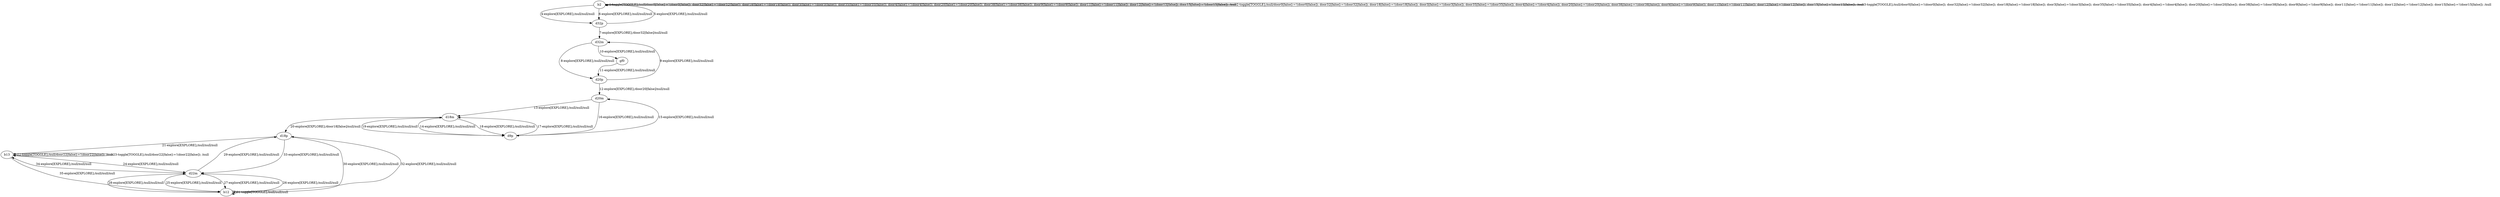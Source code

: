 # Total number of goals covered by this test: 1
# d22m --> b13

digraph g {
"b2" -> "b2" [label = "1-toggle[TOGGLE];/null/door0[false]:=!(door0[false]); door32[false]:=!(door32[false]); door18[false]:=!(door18[false]); door3[false]:=!(door3[false]); door35[false]:=!(door35[false]); door4[false]:=!(door4[false]); door20[false]:=!(door20[false]); door38[false]:=!(door38[false]); door9[false]:=!(door9[false]); door11[false]:=!(door11[false]); door12[false]:=!(door12[false]); door15[false]:=!(door15[false]); /null"];
"b2" -> "b2" [label = "2-toggle[TOGGLE];/null/door0[false]:=!(door0[false]); door32[false]:=!(door32[false]); door18[false]:=!(door18[false]); door3[false]:=!(door3[false]); door35[false]:=!(door35[false]); door4[false]:=!(door4[false]); door20[false]:=!(door20[false]); door38[false]:=!(door38[false]); door9[false]:=!(door9[false]); door11[false]:=!(door11[false]); door12[false]:=!(door12[false]); door15[false]:=!(door15[false]); /null"];
"b2" -> "b2" [label = "3-toggle[TOGGLE];/null/door0[false]:=!(door0[false]); door32[false]:=!(door32[false]); door18[false]:=!(door18[false]); door3[false]:=!(door3[false]); door35[false]:=!(door35[false]); door4[false]:=!(door4[false]); door20[false]:=!(door20[false]); door38[false]:=!(door38[false]); door9[false]:=!(door9[false]); door11[false]:=!(door11[false]); door12[false]:=!(door12[false]); door15[false]:=!(door15[false]); /null"];
"b2" -> "d32p" [label = "4-explore[EXPLORE];/null/null/null"];
"d32p" -> "b2" [label = "5-explore[EXPLORE];/null/null/null"];
"b2" -> "d32p" [label = "6-explore[EXPLORE];/null/null/null"];
"d32p" -> "d32m" [label = "7-explore[EXPLORE];/door32[false]/null/null"];
"d32m" -> "d20p" [label = "8-explore[EXPLORE];/null/null/null"];
"d20p" -> "d32m" [label = "9-explore[EXPLORE];/null/null/null"];
"d32m" -> "gf0" [label = "10-explore[EXPLORE];/null/null/null"];
"gf0" -> "d20p" [label = "11-explore[EXPLORE];/null/null/null"];
"d20p" -> "d20m" [label = "12-explore[EXPLORE];/door20[false]/null/null"];
"d20m" -> "d18m" [label = "13-explore[EXPLORE];/null/null/null"];
"d18m" -> "d9p" [label = "14-explore[EXPLORE];/null/null/null"];
"d9p" -> "d20m" [label = "15-explore[EXPLORE];/null/null/null"];
"d20m" -> "d9p" [label = "16-explore[EXPLORE];/null/null/null"];
"d9p" -> "d18m" [label = "17-explore[EXPLORE];/null/null/null"];
"d18m" -> "d9p" [label = "18-explore[EXPLORE];/null/null/null"];
"d9p" -> "d18m" [label = "19-explore[EXPLORE];/null/null/null"];
"d18m" -> "d18p" [label = "20-explore[EXPLORE];/door18[false]/null/null"];
"d18p" -> "b13" [label = "21-explore[EXPLORE];/null/null/null"];
"b13" -> "b13" [label = "22-toggle[TOGGLE];/null/door22[false]:=!(door22[false]); /null"];
"b13" -> "b13" [label = "23-toggle[TOGGLE];/null/door22[false]:=!(door22[false]); /null"];
"b13" -> "d22m" [label = "24-explore[EXPLORE];/null/null/null"];
"d22m" -> "b12" [label = "25-explore[EXPLORE];/null/null/null"];
"b12" -> "d22m" [label = "26-explore[EXPLORE];/null/null/null"];
"d22m" -> "b12" [label = "27-explore[EXPLORE];/null/null/null"];
"b12" -> "d22m" [label = "28-explore[EXPLORE];/null/null/null"];
"d22m" -> "d18p" [label = "29-explore[EXPLORE];/null/null/null"];
"d18p" -> "b12" [label = "30-explore[EXPLORE];/null/null/null"];
"b12" -> "b12" [label = "31-toggle[TOGGLE];/null/null/null"];
"b12" -> "d18p" [label = "32-explore[EXPLORE];/null/null/null"];
"d18p" -> "d22m" [label = "33-explore[EXPLORE];/null/null/null"];
"d22m" -> "b13" [label = "34-explore[EXPLORE];/null/null/null"];
"b13" -> "b12" [label = "35-explore[EXPLORE];/null/null/null"];
}
